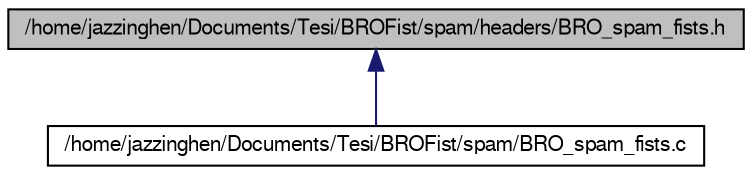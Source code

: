 digraph G
{
  edge [fontname="FreeSans",fontsize="10",labelfontname="FreeSans",labelfontsize="10"];
  node [fontname="FreeSans",fontsize="10",shape=record];
  Node1 [label="/home/jazzinghen/Documents/Tesi/BROFist/spam/headers/BRO_spam_fists.h",height=0.2,width=0.4,color="black", fillcolor="grey75", style="filled" fontcolor="black"];
  Node1 -> Node2 [dir=back,color="midnightblue",fontsize="10",style="solid"];
  Node2 [label="/home/jazzinghen/Documents/Tesi/BROFist/spam/BRO_spam_fists.c",height=0.2,width=0.4,color="black", fillcolor="white", style="filled",URL="$_b_r_o__spam__fists_8c.html"];
}
